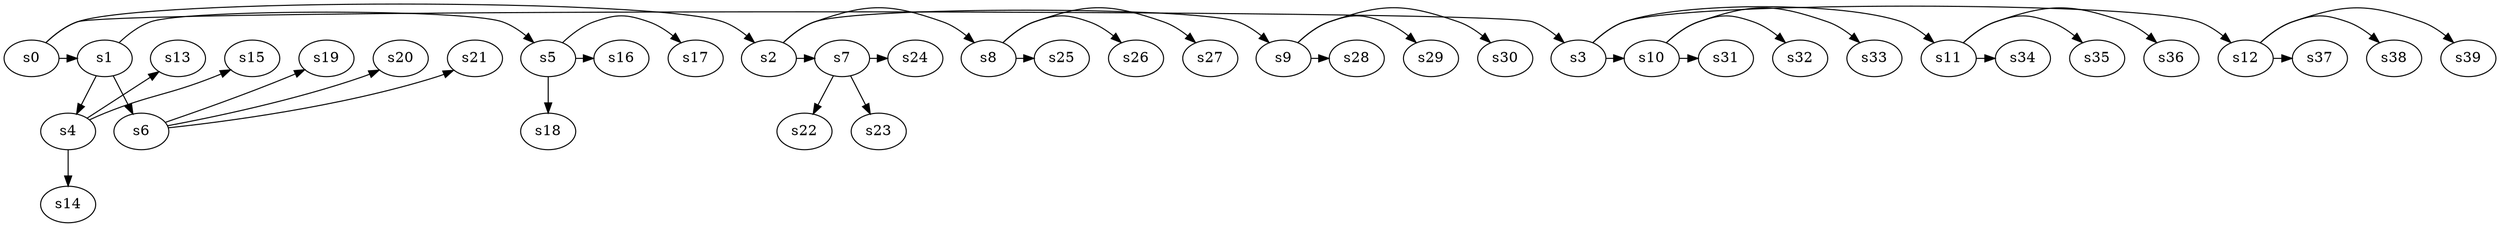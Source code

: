 digraph game_0302_branch_4_3 {
    s0 [name="s0", player=1, target=1];
    s1 [name="s1", player=1, target=1];
    s2 [name="s2", player=0, target=1];
    s3 [name="s3", player=1];
    s4 [name="s4", player=1];
    s5 [name="s5", player=1];
    s6 [name="s6", player=1, target=1];
    s7 [name="s7", player=0];
    s8 [name="s8", player=1];
    s9 [name="s9", player=0];
    s10 [name="s10", player=1];
    s11 [name="s11", player=1];
    s12 [name="s12", player=1, target=1];
    s13 [name="s13", player=1];
    s14 [name="s14", player=0, target=1];
    s15 [name="s15", player=1];
    s16 [name="s16", player=1];
    s17 [name="s17", player=0, target=1];
    s18 [name="s18", player=1];
    s19 [name="s19", player=1];
    s20 [name="s20", player=0];
    s21 [name="s21", player=0];
    s22 [name="s22", player=0, target=1];
    s23 [name="s23", player=0, target=1];
    s24 [name="s24", player=0];
    s25 [name="s25", player=0];
    s26 [name="s26", player=1, target=1];
    s27 [name="s27", player=1];
    s28 [name="s28", player=0];
    s29 [name="s29", player=0, target=1];
    s30 [name="s30", player=1, target=1];
    s31 [name="s31", player=0];
    s32 [name="s32", player=0];
    s33 [name="s33", player=0];
    s34 [name="s34", player=1];
    s35 [name="s35", player=1];
    s36 [name="s36", player=1];
    s37 [name="s37", player=0];
    s38 [name="s38", player=0, target=1];
    s39 [name="s39", player=0, target=1];

    s0 -> s1 [constraint="time % 2 == 0"];
    s0 -> s2 [constraint="!(time % 4 == 0)"];
    s0 -> s3 [constraint="time == 1 || time == 3 || time == 8 || time == 9"];
    s1 -> s4;
    s1 -> s5 [constraint="time == 1 || time == 10"];
    s1 -> s6;
    s2 -> s7 [constraint="time % 2 == 0"];
    s2 -> s8 [constraint="time == 3 || time == 4"];
    s2 -> s9 [constraint="time % 2 == 0 || time % 2 == 1"];
    s3 -> s10 [constraint="time % 3 == 1"];
    s3 -> s11 [constraint="time == 12"];
    s3 -> s12 [constraint="time % 6 == 2"];
    s4 -> s13 [constraint="time % 3 == 0 || time % 3 == 1"];
    s4 -> s14;
    s4 -> s15 [constraint="time == 0 || time == 9"];
    s5 -> s16 [constraint="time % 3 == 0 || time % 3 == 1"];
    s5 -> s17 [constraint="!(time % 3 == 0)"];
    s5 -> s18;
    s6 -> s19 [constraint="time % 6 == 5"];
    s6 -> s20 [constraint="time % 4 == 0 || time % 4 == 1"];
    s6 -> s21 [constraint="time % 6 == 4"];
    s7 -> s22;
    s7 -> s23;
    s7 -> s24 [constraint="time % 2 == 0 || time % 2 == 1"];
    s8 -> s25 [constraint="time % 4 == 0"];
    s8 -> s26 [constraint="time % 6 == 5"];
    s8 -> s27 [constraint="time % 2 == 0 || time % 4 == 1"];
    s9 -> s28 [constraint="time % 4 == 3"];
    s9 -> s29 [constraint="time % 2 == 0 || time % 2 == 1"];
    s9 -> s30 [constraint="time % 2 == 0"];
    s10 -> s31 [constraint="time % 6 == 5"];
    s10 -> s32 [constraint="time == 9 || time == 10 || time == 14"];
    s10 -> s33 [constraint="time % 4 == 0 || time % 2 == 1"];
    s11 -> s34 [constraint="time % 4 == 0 || time % 4 == 1"];
    s11 -> s35 [constraint="time % 6 == 2"];
    s11 -> s36 [constraint="time == 3 || time == 7"];
    s12 -> s37 [constraint="!(time % 3 == 0)"];
    s12 -> s38 [constraint="time % 4 == 0"];
    s12 -> s39 [constraint="time % 6 == 0"];
}
